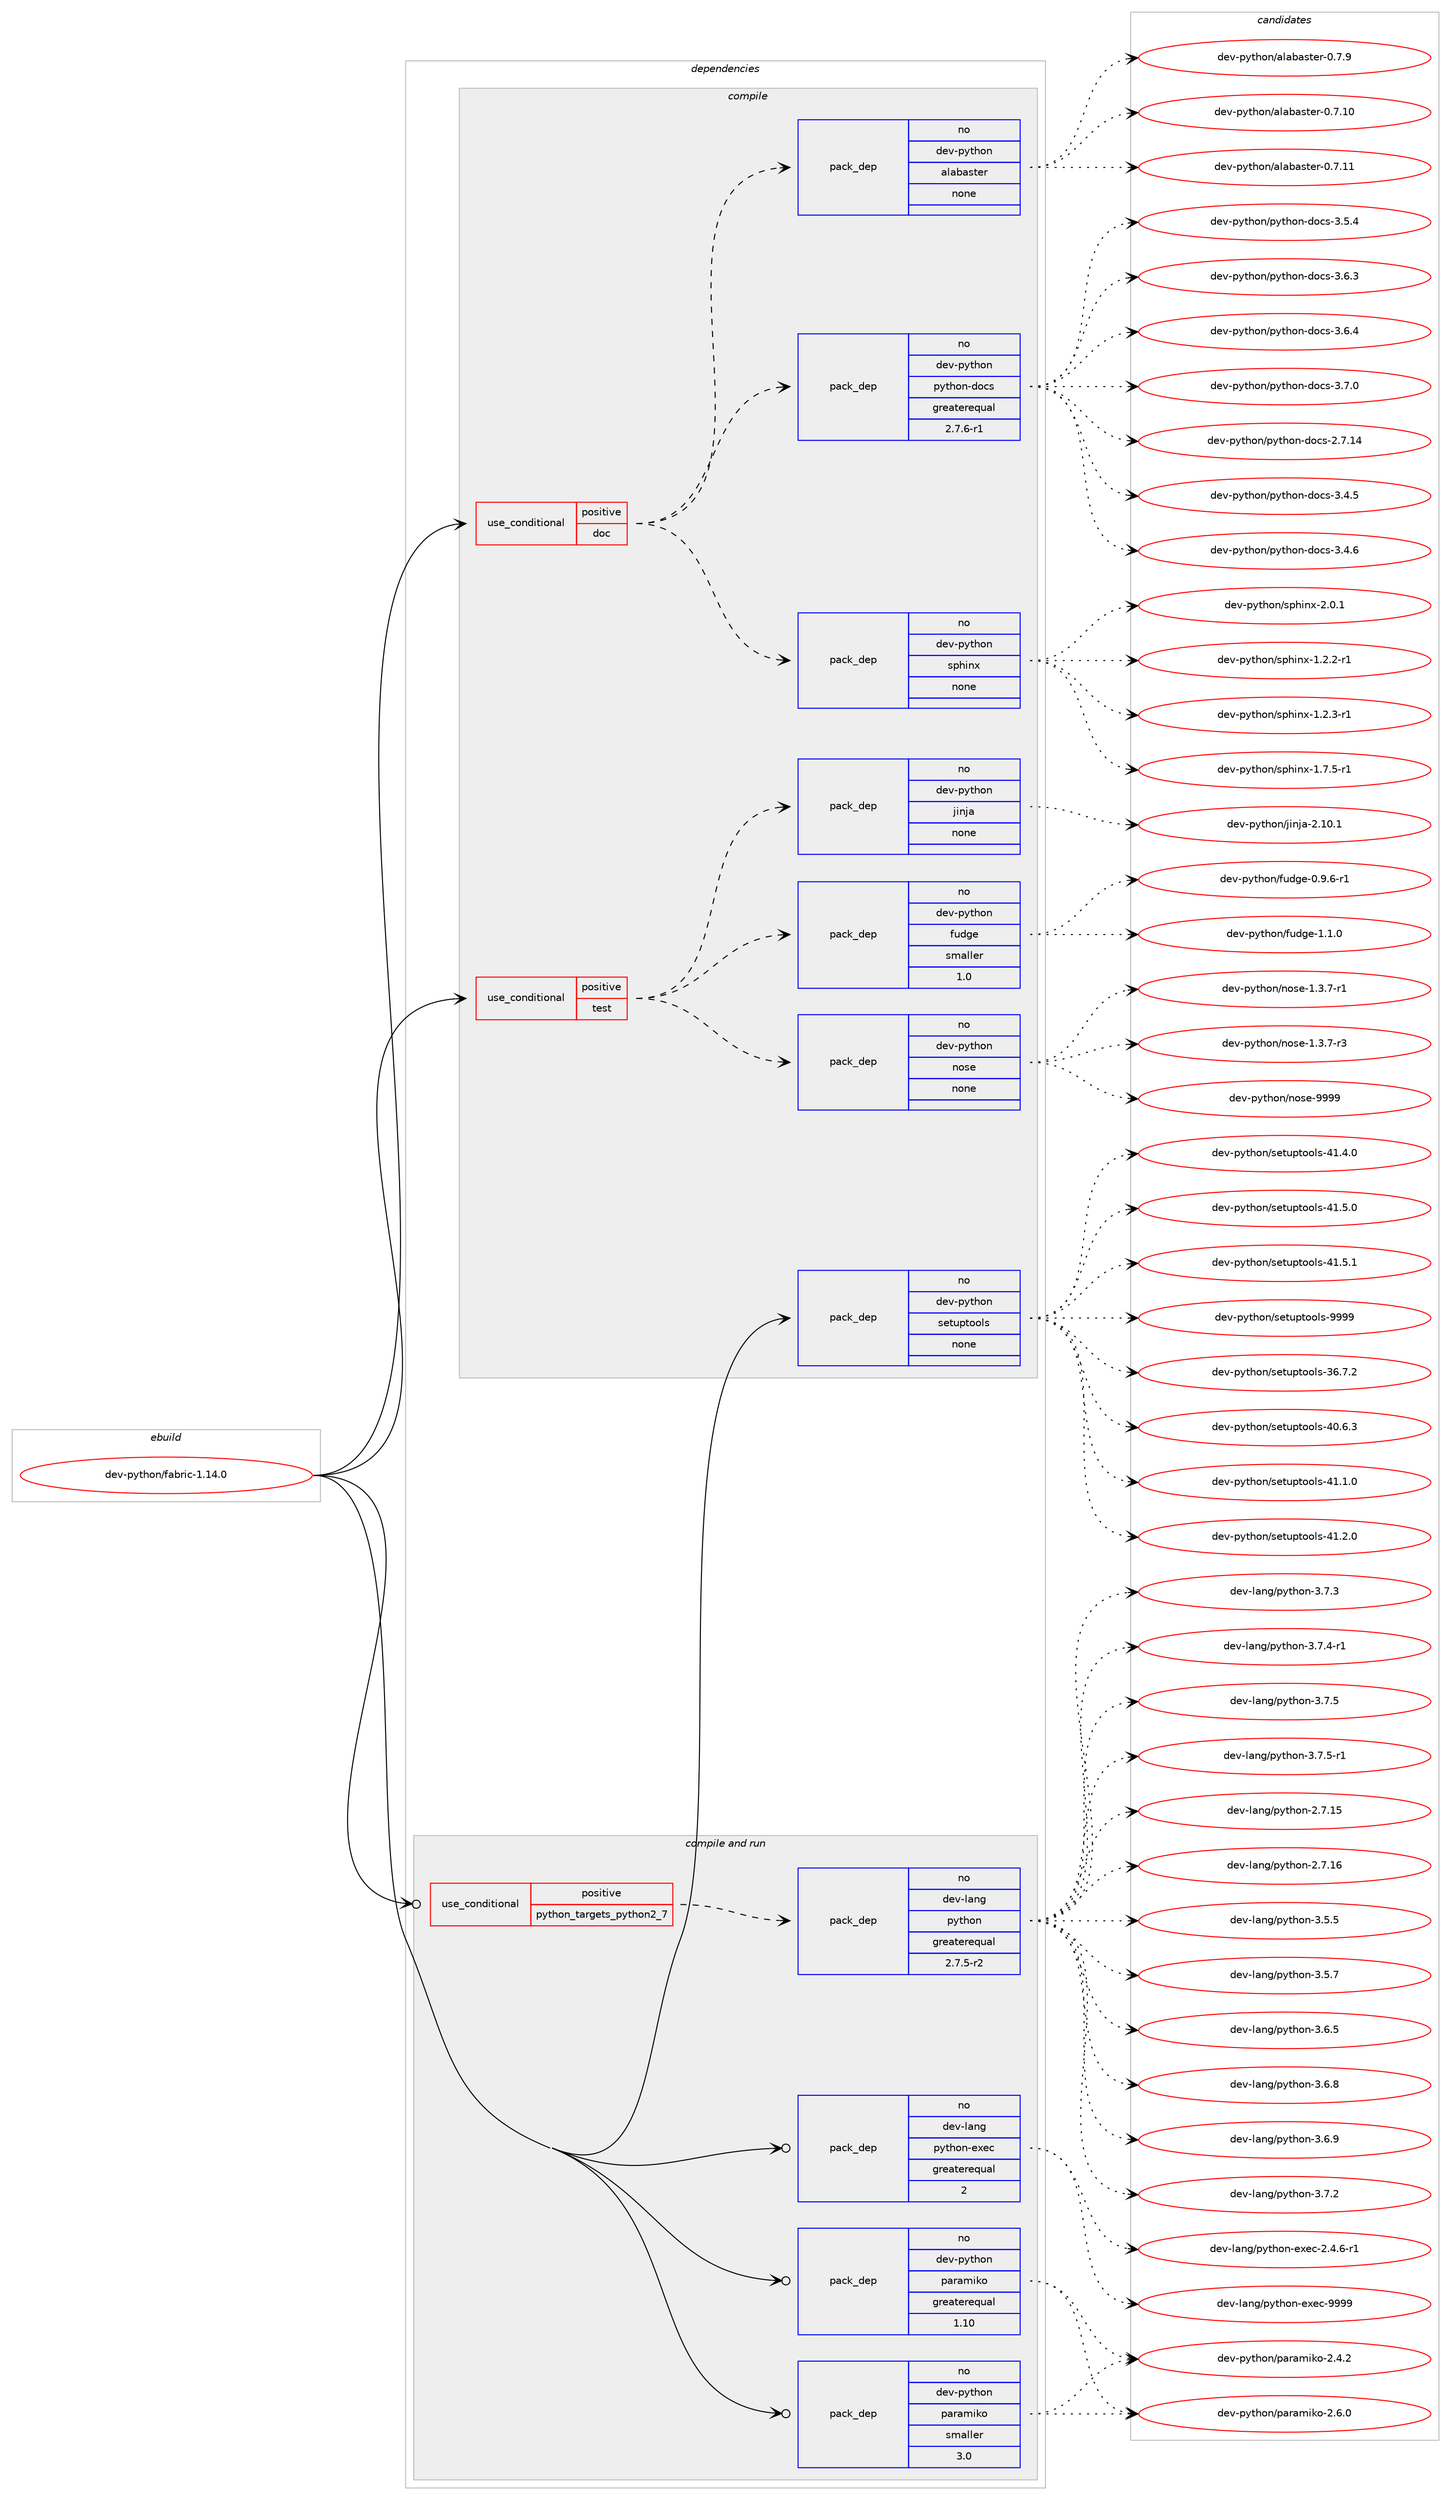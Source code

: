 digraph prolog {

# *************
# Graph options
# *************

newrank=true;
concentrate=true;
compound=true;
graph [rankdir=LR,fontname=Helvetica,fontsize=10,ranksep=1.5];#, ranksep=2.5, nodesep=0.2];
edge  [arrowhead=vee];
node  [fontname=Helvetica,fontsize=10];

# **********
# The ebuild
# **********

subgraph cluster_leftcol {
color=gray;
rank=same;
label=<<i>ebuild</i>>;
id [label="dev-python/fabric-1.14.0", color=red, width=4, href="../dev-python/fabric-1.14.0.svg"];
}

# ****************
# The dependencies
# ****************

subgraph cluster_midcol {
color=gray;
label=<<i>dependencies</i>>;
subgraph cluster_compile {
fillcolor="#eeeeee";
style=filled;
label=<<i>compile</i>>;
subgraph cond139129 {
dependency603797 [label=<<TABLE BORDER="0" CELLBORDER="1" CELLSPACING="0" CELLPADDING="4"><TR><TD ROWSPAN="3" CELLPADDING="10">use_conditional</TD></TR><TR><TD>positive</TD></TR><TR><TD>doc</TD></TR></TABLE>>, shape=none, color=red];
subgraph pack452871 {
dependency603798 [label=<<TABLE BORDER="0" CELLBORDER="1" CELLSPACING="0" CELLPADDING="4" WIDTH="220"><TR><TD ROWSPAN="6" CELLPADDING="30">pack_dep</TD></TR><TR><TD WIDTH="110">no</TD></TR><TR><TD>dev-python</TD></TR><TR><TD>sphinx</TD></TR><TR><TD>none</TD></TR><TR><TD></TD></TR></TABLE>>, shape=none, color=blue];
}
dependency603797:e -> dependency603798:w [weight=20,style="dashed",arrowhead="vee"];
subgraph pack452872 {
dependency603799 [label=<<TABLE BORDER="0" CELLBORDER="1" CELLSPACING="0" CELLPADDING="4" WIDTH="220"><TR><TD ROWSPAN="6" CELLPADDING="30">pack_dep</TD></TR><TR><TD WIDTH="110">no</TD></TR><TR><TD>dev-python</TD></TR><TR><TD>python-docs</TD></TR><TR><TD>greaterequal</TD></TR><TR><TD>2.7.6-r1</TD></TR></TABLE>>, shape=none, color=blue];
}
dependency603797:e -> dependency603799:w [weight=20,style="dashed",arrowhead="vee"];
subgraph pack452873 {
dependency603800 [label=<<TABLE BORDER="0" CELLBORDER="1" CELLSPACING="0" CELLPADDING="4" WIDTH="220"><TR><TD ROWSPAN="6" CELLPADDING="30">pack_dep</TD></TR><TR><TD WIDTH="110">no</TD></TR><TR><TD>dev-python</TD></TR><TR><TD>alabaster</TD></TR><TR><TD>none</TD></TR><TR><TD></TD></TR></TABLE>>, shape=none, color=blue];
}
dependency603797:e -> dependency603800:w [weight=20,style="dashed",arrowhead="vee"];
}
id:e -> dependency603797:w [weight=20,style="solid",arrowhead="vee"];
subgraph cond139130 {
dependency603801 [label=<<TABLE BORDER="0" CELLBORDER="1" CELLSPACING="0" CELLPADDING="4"><TR><TD ROWSPAN="3" CELLPADDING="10">use_conditional</TD></TR><TR><TD>positive</TD></TR><TR><TD>test</TD></TR></TABLE>>, shape=none, color=red];
subgraph pack452874 {
dependency603802 [label=<<TABLE BORDER="0" CELLBORDER="1" CELLSPACING="0" CELLPADDING="4" WIDTH="220"><TR><TD ROWSPAN="6" CELLPADDING="30">pack_dep</TD></TR><TR><TD WIDTH="110">no</TD></TR><TR><TD>dev-python</TD></TR><TR><TD>nose</TD></TR><TR><TD>none</TD></TR><TR><TD></TD></TR></TABLE>>, shape=none, color=blue];
}
dependency603801:e -> dependency603802:w [weight=20,style="dashed",arrowhead="vee"];
subgraph pack452875 {
dependency603803 [label=<<TABLE BORDER="0" CELLBORDER="1" CELLSPACING="0" CELLPADDING="4" WIDTH="220"><TR><TD ROWSPAN="6" CELLPADDING="30">pack_dep</TD></TR><TR><TD WIDTH="110">no</TD></TR><TR><TD>dev-python</TD></TR><TR><TD>fudge</TD></TR><TR><TD>smaller</TD></TR><TR><TD>1.0</TD></TR></TABLE>>, shape=none, color=blue];
}
dependency603801:e -> dependency603803:w [weight=20,style="dashed",arrowhead="vee"];
subgraph pack452876 {
dependency603804 [label=<<TABLE BORDER="0" CELLBORDER="1" CELLSPACING="0" CELLPADDING="4" WIDTH="220"><TR><TD ROWSPAN="6" CELLPADDING="30">pack_dep</TD></TR><TR><TD WIDTH="110">no</TD></TR><TR><TD>dev-python</TD></TR><TR><TD>jinja</TD></TR><TR><TD>none</TD></TR><TR><TD></TD></TR></TABLE>>, shape=none, color=blue];
}
dependency603801:e -> dependency603804:w [weight=20,style="dashed",arrowhead="vee"];
}
id:e -> dependency603801:w [weight=20,style="solid",arrowhead="vee"];
subgraph pack452877 {
dependency603805 [label=<<TABLE BORDER="0" CELLBORDER="1" CELLSPACING="0" CELLPADDING="4" WIDTH="220"><TR><TD ROWSPAN="6" CELLPADDING="30">pack_dep</TD></TR><TR><TD WIDTH="110">no</TD></TR><TR><TD>dev-python</TD></TR><TR><TD>setuptools</TD></TR><TR><TD>none</TD></TR><TR><TD></TD></TR></TABLE>>, shape=none, color=blue];
}
id:e -> dependency603805:w [weight=20,style="solid",arrowhead="vee"];
}
subgraph cluster_compileandrun {
fillcolor="#eeeeee";
style=filled;
label=<<i>compile and run</i>>;
subgraph cond139131 {
dependency603806 [label=<<TABLE BORDER="0" CELLBORDER="1" CELLSPACING="0" CELLPADDING="4"><TR><TD ROWSPAN="3" CELLPADDING="10">use_conditional</TD></TR><TR><TD>positive</TD></TR><TR><TD>python_targets_python2_7</TD></TR></TABLE>>, shape=none, color=red];
subgraph pack452878 {
dependency603807 [label=<<TABLE BORDER="0" CELLBORDER="1" CELLSPACING="0" CELLPADDING="4" WIDTH="220"><TR><TD ROWSPAN="6" CELLPADDING="30">pack_dep</TD></TR><TR><TD WIDTH="110">no</TD></TR><TR><TD>dev-lang</TD></TR><TR><TD>python</TD></TR><TR><TD>greaterequal</TD></TR><TR><TD>2.7.5-r2</TD></TR></TABLE>>, shape=none, color=blue];
}
dependency603806:e -> dependency603807:w [weight=20,style="dashed",arrowhead="vee"];
}
id:e -> dependency603806:w [weight=20,style="solid",arrowhead="odotvee"];
subgraph pack452879 {
dependency603808 [label=<<TABLE BORDER="0" CELLBORDER="1" CELLSPACING="0" CELLPADDING="4" WIDTH="220"><TR><TD ROWSPAN="6" CELLPADDING="30">pack_dep</TD></TR><TR><TD WIDTH="110">no</TD></TR><TR><TD>dev-lang</TD></TR><TR><TD>python-exec</TD></TR><TR><TD>greaterequal</TD></TR><TR><TD>2</TD></TR></TABLE>>, shape=none, color=blue];
}
id:e -> dependency603808:w [weight=20,style="solid",arrowhead="odotvee"];
subgraph pack452880 {
dependency603809 [label=<<TABLE BORDER="0" CELLBORDER="1" CELLSPACING="0" CELLPADDING="4" WIDTH="220"><TR><TD ROWSPAN="6" CELLPADDING="30">pack_dep</TD></TR><TR><TD WIDTH="110">no</TD></TR><TR><TD>dev-python</TD></TR><TR><TD>paramiko</TD></TR><TR><TD>greaterequal</TD></TR><TR><TD>1.10</TD></TR></TABLE>>, shape=none, color=blue];
}
id:e -> dependency603809:w [weight=20,style="solid",arrowhead="odotvee"];
subgraph pack452881 {
dependency603810 [label=<<TABLE BORDER="0" CELLBORDER="1" CELLSPACING="0" CELLPADDING="4" WIDTH="220"><TR><TD ROWSPAN="6" CELLPADDING="30">pack_dep</TD></TR><TR><TD WIDTH="110">no</TD></TR><TR><TD>dev-python</TD></TR><TR><TD>paramiko</TD></TR><TR><TD>smaller</TD></TR><TR><TD>3.0</TD></TR></TABLE>>, shape=none, color=blue];
}
id:e -> dependency603810:w [weight=20,style="solid",arrowhead="odotvee"];
}
subgraph cluster_run {
fillcolor="#eeeeee";
style=filled;
label=<<i>run</i>>;
}
}

# **************
# The candidates
# **************

subgraph cluster_choices {
rank=same;
color=gray;
label=<<i>candidates</i>>;

subgraph choice452871 {
color=black;
nodesep=1;
choice10010111845112121116104111110471151121041051101204549465046504511449 [label="dev-python/sphinx-1.2.2-r1", color=red, width=4,href="../dev-python/sphinx-1.2.2-r1.svg"];
choice10010111845112121116104111110471151121041051101204549465046514511449 [label="dev-python/sphinx-1.2.3-r1", color=red, width=4,href="../dev-python/sphinx-1.2.3-r1.svg"];
choice10010111845112121116104111110471151121041051101204549465546534511449 [label="dev-python/sphinx-1.7.5-r1", color=red, width=4,href="../dev-python/sphinx-1.7.5-r1.svg"];
choice1001011184511212111610411111047115112104105110120455046484649 [label="dev-python/sphinx-2.0.1", color=red, width=4,href="../dev-python/sphinx-2.0.1.svg"];
dependency603798:e -> choice10010111845112121116104111110471151121041051101204549465046504511449:w [style=dotted,weight="100"];
dependency603798:e -> choice10010111845112121116104111110471151121041051101204549465046514511449:w [style=dotted,weight="100"];
dependency603798:e -> choice10010111845112121116104111110471151121041051101204549465546534511449:w [style=dotted,weight="100"];
dependency603798:e -> choice1001011184511212111610411111047115112104105110120455046484649:w [style=dotted,weight="100"];
}
subgraph choice452872 {
color=black;
nodesep=1;
choice1001011184511212111610411111047112121116104111110451001119911545504655464952 [label="dev-python/python-docs-2.7.14", color=red, width=4,href="../dev-python/python-docs-2.7.14.svg"];
choice10010111845112121116104111110471121211161041111104510011199115455146524653 [label="dev-python/python-docs-3.4.5", color=red, width=4,href="../dev-python/python-docs-3.4.5.svg"];
choice10010111845112121116104111110471121211161041111104510011199115455146524654 [label="dev-python/python-docs-3.4.6", color=red, width=4,href="../dev-python/python-docs-3.4.6.svg"];
choice10010111845112121116104111110471121211161041111104510011199115455146534652 [label="dev-python/python-docs-3.5.4", color=red, width=4,href="../dev-python/python-docs-3.5.4.svg"];
choice10010111845112121116104111110471121211161041111104510011199115455146544651 [label="dev-python/python-docs-3.6.3", color=red, width=4,href="../dev-python/python-docs-3.6.3.svg"];
choice10010111845112121116104111110471121211161041111104510011199115455146544652 [label="dev-python/python-docs-3.6.4", color=red, width=4,href="../dev-python/python-docs-3.6.4.svg"];
choice10010111845112121116104111110471121211161041111104510011199115455146554648 [label="dev-python/python-docs-3.7.0", color=red, width=4,href="../dev-python/python-docs-3.7.0.svg"];
dependency603799:e -> choice1001011184511212111610411111047112121116104111110451001119911545504655464952:w [style=dotted,weight="100"];
dependency603799:e -> choice10010111845112121116104111110471121211161041111104510011199115455146524653:w [style=dotted,weight="100"];
dependency603799:e -> choice10010111845112121116104111110471121211161041111104510011199115455146524654:w [style=dotted,weight="100"];
dependency603799:e -> choice10010111845112121116104111110471121211161041111104510011199115455146534652:w [style=dotted,weight="100"];
dependency603799:e -> choice10010111845112121116104111110471121211161041111104510011199115455146544651:w [style=dotted,weight="100"];
dependency603799:e -> choice10010111845112121116104111110471121211161041111104510011199115455146544652:w [style=dotted,weight="100"];
dependency603799:e -> choice10010111845112121116104111110471121211161041111104510011199115455146554648:w [style=dotted,weight="100"];
}
subgraph choice452873 {
color=black;
nodesep=1;
choice10010111845112121116104111110479710897989711511610111445484655464948 [label="dev-python/alabaster-0.7.10", color=red, width=4,href="../dev-python/alabaster-0.7.10.svg"];
choice10010111845112121116104111110479710897989711511610111445484655464949 [label="dev-python/alabaster-0.7.11", color=red, width=4,href="../dev-python/alabaster-0.7.11.svg"];
choice100101118451121211161041111104797108979897115116101114454846554657 [label="dev-python/alabaster-0.7.9", color=red, width=4,href="../dev-python/alabaster-0.7.9.svg"];
dependency603800:e -> choice10010111845112121116104111110479710897989711511610111445484655464948:w [style=dotted,weight="100"];
dependency603800:e -> choice10010111845112121116104111110479710897989711511610111445484655464949:w [style=dotted,weight="100"];
dependency603800:e -> choice100101118451121211161041111104797108979897115116101114454846554657:w [style=dotted,weight="100"];
}
subgraph choice452874 {
color=black;
nodesep=1;
choice10010111845112121116104111110471101111151014549465146554511449 [label="dev-python/nose-1.3.7-r1", color=red, width=4,href="../dev-python/nose-1.3.7-r1.svg"];
choice10010111845112121116104111110471101111151014549465146554511451 [label="dev-python/nose-1.3.7-r3", color=red, width=4,href="../dev-python/nose-1.3.7-r3.svg"];
choice10010111845112121116104111110471101111151014557575757 [label="dev-python/nose-9999", color=red, width=4,href="../dev-python/nose-9999.svg"];
dependency603802:e -> choice10010111845112121116104111110471101111151014549465146554511449:w [style=dotted,weight="100"];
dependency603802:e -> choice10010111845112121116104111110471101111151014549465146554511451:w [style=dotted,weight="100"];
dependency603802:e -> choice10010111845112121116104111110471101111151014557575757:w [style=dotted,weight="100"];
}
subgraph choice452875 {
color=black;
nodesep=1;
choice10010111845112121116104111110471021171001031014548465746544511449 [label="dev-python/fudge-0.9.6-r1", color=red, width=4,href="../dev-python/fudge-0.9.6-r1.svg"];
choice1001011184511212111610411111047102117100103101454946494648 [label="dev-python/fudge-1.1.0", color=red, width=4,href="../dev-python/fudge-1.1.0.svg"];
dependency603803:e -> choice10010111845112121116104111110471021171001031014548465746544511449:w [style=dotted,weight="100"];
dependency603803:e -> choice1001011184511212111610411111047102117100103101454946494648:w [style=dotted,weight="100"];
}
subgraph choice452876 {
color=black;
nodesep=1;
choice10010111845112121116104111110471061051101069745504649484649 [label="dev-python/jinja-2.10.1", color=red, width=4,href="../dev-python/jinja-2.10.1.svg"];
dependency603804:e -> choice10010111845112121116104111110471061051101069745504649484649:w [style=dotted,weight="100"];
}
subgraph choice452877 {
color=black;
nodesep=1;
choice100101118451121211161041111104711510111611711211611111110811545515446554650 [label="dev-python/setuptools-36.7.2", color=red, width=4,href="../dev-python/setuptools-36.7.2.svg"];
choice100101118451121211161041111104711510111611711211611111110811545524846544651 [label="dev-python/setuptools-40.6.3", color=red, width=4,href="../dev-python/setuptools-40.6.3.svg"];
choice100101118451121211161041111104711510111611711211611111110811545524946494648 [label="dev-python/setuptools-41.1.0", color=red, width=4,href="../dev-python/setuptools-41.1.0.svg"];
choice100101118451121211161041111104711510111611711211611111110811545524946504648 [label="dev-python/setuptools-41.2.0", color=red, width=4,href="../dev-python/setuptools-41.2.0.svg"];
choice100101118451121211161041111104711510111611711211611111110811545524946524648 [label="dev-python/setuptools-41.4.0", color=red, width=4,href="../dev-python/setuptools-41.4.0.svg"];
choice100101118451121211161041111104711510111611711211611111110811545524946534648 [label="dev-python/setuptools-41.5.0", color=red, width=4,href="../dev-python/setuptools-41.5.0.svg"];
choice100101118451121211161041111104711510111611711211611111110811545524946534649 [label="dev-python/setuptools-41.5.1", color=red, width=4,href="../dev-python/setuptools-41.5.1.svg"];
choice10010111845112121116104111110471151011161171121161111111081154557575757 [label="dev-python/setuptools-9999", color=red, width=4,href="../dev-python/setuptools-9999.svg"];
dependency603805:e -> choice100101118451121211161041111104711510111611711211611111110811545515446554650:w [style=dotted,weight="100"];
dependency603805:e -> choice100101118451121211161041111104711510111611711211611111110811545524846544651:w [style=dotted,weight="100"];
dependency603805:e -> choice100101118451121211161041111104711510111611711211611111110811545524946494648:w [style=dotted,weight="100"];
dependency603805:e -> choice100101118451121211161041111104711510111611711211611111110811545524946504648:w [style=dotted,weight="100"];
dependency603805:e -> choice100101118451121211161041111104711510111611711211611111110811545524946524648:w [style=dotted,weight="100"];
dependency603805:e -> choice100101118451121211161041111104711510111611711211611111110811545524946534648:w [style=dotted,weight="100"];
dependency603805:e -> choice100101118451121211161041111104711510111611711211611111110811545524946534649:w [style=dotted,weight="100"];
dependency603805:e -> choice10010111845112121116104111110471151011161171121161111111081154557575757:w [style=dotted,weight="100"];
}
subgraph choice452878 {
color=black;
nodesep=1;
choice10010111845108971101034711212111610411111045504655464953 [label="dev-lang/python-2.7.15", color=red, width=4,href="../dev-lang/python-2.7.15.svg"];
choice10010111845108971101034711212111610411111045504655464954 [label="dev-lang/python-2.7.16", color=red, width=4,href="../dev-lang/python-2.7.16.svg"];
choice100101118451089711010347112121116104111110455146534653 [label="dev-lang/python-3.5.5", color=red, width=4,href="../dev-lang/python-3.5.5.svg"];
choice100101118451089711010347112121116104111110455146534655 [label="dev-lang/python-3.5.7", color=red, width=4,href="../dev-lang/python-3.5.7.svg"];
choice100101118451089711010347112121116104111110455146544653 [label="dev-lang/python-3.6.5", color=red, width=4,href="../dev-lang/python-3.6.5.svg"];
choice100101118451089711010347112121116104111110455146544656 [label="dev-lang/python-3.6.8", color=red, width=4,href="../dev-lang/python-3.6.8.svg"];
choice100101118451089711010347112121116104111110455146544657 [label="dev-lang/python-3.6.9", color=red, width=4,href="../dev-lang/python-3.6.9.svg"];
choice100101118451089711010347112121116104111110455146554650 [label="dev-lang/python-3.7.2", color=red, width=4,href="../dev-lang/python-3.7.2.svg"];
choice100101118451089711010347112121116104111110455146554651 [label="dev-lang/python-3.7.3", color=red, width=4,href="../dev-lang/python-3.7.3.svg"];
choice1001011184510897110103471121211161041111104551465546524511449 [label="dev-lang/python-3.7.4-r1", color=red, width=4,href="../dev-lang/python-3.7.4-r1.svg"];
choice100101118451089711010347112121116104111110455146554653 [label="dev-lang/python-3.7.5", color=red, width=4,href="../dev-lang/python-3.7.5.svg"];
choice1001011184510897110103471121211161041111104551465546534511449 [label="dev-lang/python-3.7.5-r1", color=red, width=4,href="../dev-lang/python-3.7.5-r1.svg"];
dependency603807:e -> choice10010111845108971101034711212111610411111045504655464953:w [style=dotted,weight="100"];
dependency603807:e -> choice10010111845108971101034711212111610411111045504655464954:w [style=dotted,weight="100"];
dependency603807:e -> choice100101118451089711010347112121116104111110455146534653:w [style=dotted,weight="100"];
dependency603807:e -> choice100101118451089711010347112121116104111110455146534655:w [style=dotted,weight="100"];
dependency603807:e -> choice100101118451089711010347112121116104111110455146544653:w [style=dotted,weight="100"];
dependency603807:e -> choice100101118451089711010347112121116104111110455146544656:w [style=dotted,weight="100"];
dependency603807:e -> choice100101118451089711010347112121116104111110455146544657:w [style=dotted,weight="100"];
dependency603807:e -> choice100101118451089711010347112121116104111110455146554650:w [style=dotted,weight="100"];
dependency603807:e -> choice100101118451089711010347112121116104111110455146554651:w [style=dotted,weight="100"];
dependency603807:e -> choice1001011184510897110103471121211161041111104551465546524511449:w [style=dotted,weight="100"];
dependency603807:e -> choice100101118451089711010347112121116104111110455146554653:w [style=dotted,weight="100"];
dependency603807:e -> choice1001011184510897110103471121211161041111104551465546534511449:w [style=dotted,weight="100"];
}
subgraph choice452879 {
color=black;
nodesep=1;
choice10010111845108971101034711212111610411111045101120101994550465246544511449 [label="dev-lang/python-exec-2.4.6-r1", color=red, width=4,href="../dev-lang/python-exec-2.4.6-r1.svg"];
choice10010111845108971101034711212111610411111045101120101994557575757 [label="dev-lang/python-exec-9999", color=red, width=4,href="../dev-lang/python-exec-9999.svg"];
dependency603808:e -> choice10010111845108971101034711212111610411111045101120101994550465246544511449:w [style=dotted,weight="100"];
dependency603808:e -> choice10010111845108971101034711212111610411111045101120101994557575757:w [style=dotted,weight="100"];
}
subgraph choice452880 {
color=black;
nodesep=1;
choice10010111845112121116104111110471129711497109105107111455046524650 [label="dev-python/paramiko-2.4.2", color=red, width=4,href="../dev-python/paramiko-2.4.2.svg"];
choice10010111845112121116104111110471129711497109105107111455046544648 [label="dev-python/paramiko-2.6.0", color=red, width=4,href="../dev-python/paramiko-2.6.0.svg"];
dependency603809:e -> choice10010111845112121116104111110471129711497109105107111455046524650:w [style=dotted,weight="100"];
dependency603809:e -> choice10010111845112121116104111110471129711497109105107111455046544648:w [style=dotted,weight="100"];
}
subgraph choice452881 {
color=black;
nodesep=1;
choice10010111845112121116104111110471129711497109105107111455046524650 [label="dev-python/paramiko-2.4.2", color=red, width=4,href="../dev-python/paramiko-2.4.2.svg"];
choice10010111845112121116104111110471129711497109105107111455046544648 [label="dev-python/paramiko-2.6.0", color=red, width=4,href="../dev-python/paramiko-2.6.0.svg"];
dependency603810:e -> choice10010111845112121116104111110471129711497109105107111455046524650:w [style=dotted,weight="100"];
dependency603810:e -> choice10010111845112121116104111110471129711497109105107111455046544648:w [style=dotted,weight="100"];
}
}

}
